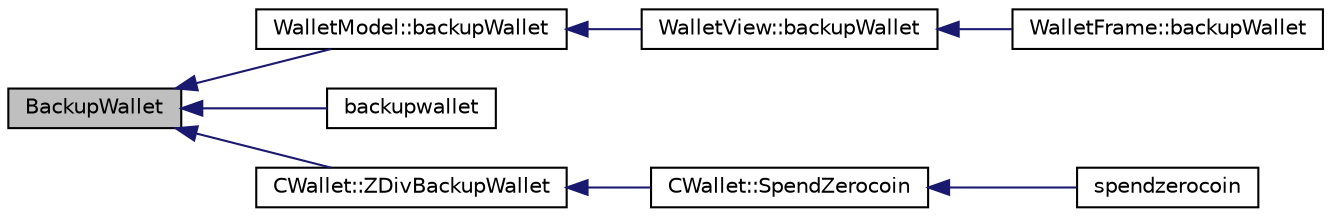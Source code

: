 digraph "BackupWallet"
{
  edge [fontname="Helvetica",fontsize="10",labelfontname="Helvetica",labelfontsize="10"];
  node [fontname="Helvetica",fontsize="10",shape=record];
  rankdir="LR";
  Node5 [label="BackupWallet",height=0.2,width=0.4,color="black", fillcolor="grey75", style="filled", fontcolor="black"];
  Node5 -> Node6 [dir="back",color="midnightblue",fontsize="10",style="solid",fontname="Helvetica"];
  Node6 [label="WalletModel::backupWallet",height=0.2,width=0.4,color="black", fillcolor="white", style="filled",URL="$class_wallet_model.html#aa316c19ef41f26ea89f194ab253d3206"];
  Node6 -> Node7 [dir="back",color="midnightblue",fontsize="10",style="solid",fontname="Helvetica"];
  Node7 [label="WalletView::backupWallet",height=0.2,width=0.4,color="black", fillcolor="white", style="filled",URL="$class_wallet_view.html#a9800d793b552076b4207276d9e08c8b6",tooltip="Backup the wallet. "];
  Node7 -> Node8 [dir="back",color="midnightblue",fontsize="10",style="solid",fontname="Helvetica"];
  Node8 [label="WalletFrame::backupWallet",height=0.2,width=0.4,color="black", fillcolor="white", style="filled",URL="$class_wallet_frame.html#a76aa3543635fedea052661a4cd44b81d",tooltip="Backup the wallet. "];
  Node5 -> Node9 [dir="back",color="midnightblue",fontsize="10",style="solid",fontname="Helvetica"];
  Node9 [label="backupwallet",height=0.2,width=0.4,color="black", fillcolor="white", style="filled",URL="$rpcwallet_8cpp.html#a7813bcc93d80c6c4ad0ae846f80cff3e"];
  Node5 -> Node10 [dir="back",color="midnightblue",fontsize="10",style="solid",fontname="Helvetica"];
  Node10 [label="CWallet::ZDivBackupWallet",height=0.2,width=0.4,color="black", fillcolor="white", style="filled",URL="$class_c_wallet.html#a8b8b981ee5504b1b8bf16ca4cb53ee4e"];
  Node10 -> Node11 [dir="back",color="midnightblue",fontsize="10",style="solid",fontname="Helvetica"];
  Node11 [label="CWallet::SpendZerocoin",height=0.2,width=0.4,color="black", fillcolor="white", style="filled",URL="$class_c_wallet.html#aedd0ae4e683ee642272e170b7afd33fe"];
  Node11 -> Node12 [dir="back",color="midnightblue",fontsize="10",style="solid",fontname="Helvetica"];
  Node12 [label="spendzerocoin",height=0.2,width=0.4,color="black", fillcolor="white", style="filled",URL="$rpcwallet_8cpp.html#adea64c692ec279a1a3a2c9143f264955"];
}
